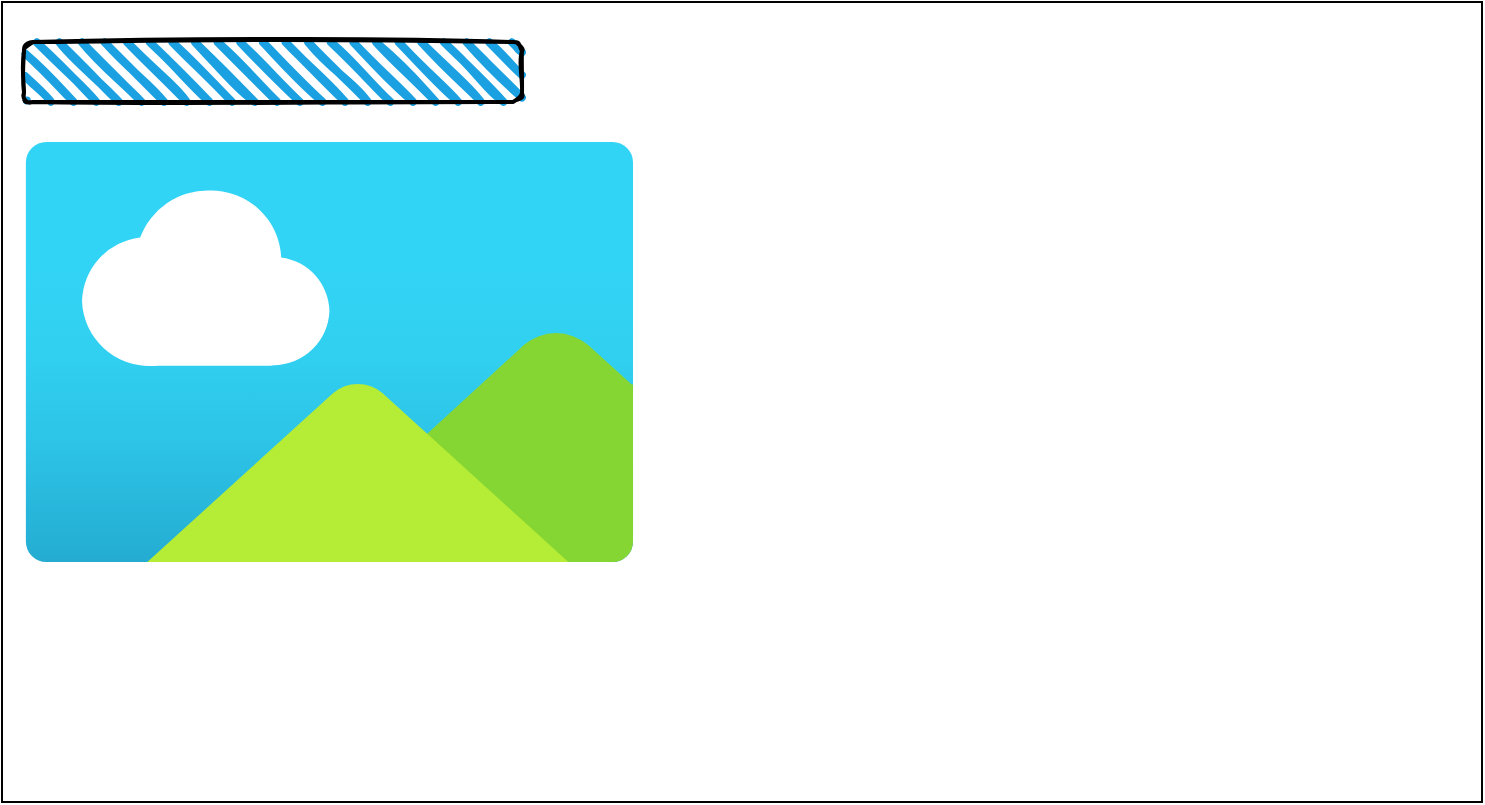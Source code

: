 <mxfile>
    <diagram id="pIaEtrtLPv3HG8r1JEND" name="Page-1">
        <mxGraphModel dx="760" dy="429" grid="1" gridSize="10" guides="1" tooltips="1" connect="1" arrows="1" fold="1" page="1" pageScale="1" pageWidth="850" pageHeight="1100" math="0" shadow="0">
            <root>
                <mxCell id="0"/>
                <mxCell id="1" parent="0"/>
                <mxCell id="6" value="" style="rounded=0;whiteSpace=wrap;html=1;" parent="1" vertex="1">
                    <mxGeometry x="30" y="20" width="740" height="400" as="geometry"/>
                </mxCell>
                <mxCell id="7" value="" style="rounded=1;whiteSpace=wrap;html=1;strokeWidth=2;fillWeight=4;hachureGap=8;hachureAngle=45;fillColor=#1ba1e2;sketch=1;" parent="1" vertex="1">
                    <mxGeometry x="41" y="40" width="249" height="30" as="geometry"/>
                </mxCell>
                <mxCell id="13" value="" style="aspect=fixed;html=1;points=[];align=center;image;fontSize=12;image=img/lib/azure2/general/Image.svg;fillColor=#BA6D07;" parent="1" vertex="1">
                    <mxGeometry x="41" y="90" width="305.45" height="210" as="geometry"/>
                </mxCell>
            </root>
        </mxGraphModel>
    </diagram>
    <diagram id="G2oJsogTn_ymCOI9L5I9" name="Page-2">
        <mxGraphModel dx="760" dy="429" grid="1" gridSize="10" guides="1" tooltips="1" connect="1" arrows="1" fold="1" page="1" pageScale="1" pageWidth="827" pageHeight="1169" math="0" shadow="0">
            <root>
                <mxCell id="9c-rv9oPT0CnzilGM7XC-0"/>
                <mxCell id="9c-rv9oPT0CnzilGM7XC-1" parent="9c-rv9oPT0CnzilGM7XC-0"/>
                <mxCell id="9c-rv9oPT0CnzilGM7XC-2" value="" style="rounded=0;whiteSpace=wrap;html=1;" parent="9c-rv9oPT0CnzilGM7XC-1" vertex="1">
                    <mxGeometry x="30" y="20" width="740" height="400" as="geometry"/>
                </mxCell>
                <mxCell id="9c-rv9oPT0CnzilGM7XC-3" value="" style="rounded=1;whiteSpace=wrap;html=1;strokeWidth=2;fillWeight=4;hachureGap=8;hachureAngle=45;fillColor=#1ba1e2;sketch=1;" parent="9c-rv9oPT0CnzilGM7XC-1" vertex="1">
                    <mxGeometry x="41" y="40" width="249" height="30" as="geometry"/>
                </mxCell>
                <mxCell id="9c-rv9oPT0CnzilGM7XC-9" value="" style="aspect=fixed;html=1;points=[];align=center;image;fontSize=12;image=img/lib/azure2/general/Image.svg;fillColor=#BA6D07;" parent="9c-rv9oPT0CnzilGM7XC-1" vertex="1">
                    <mxGeometry x="41" y="90" width="305.45" height="210" as="geometry"/>
                </mxCell>
                <mxCell id="9c-rv9oPT0CnzilGM7XC-10" value="" style="rounded=1;whiteSpace=wrap;html=1;strokeWidth=2;fillWeight=4;hachureGap=8;hachureAngle=45;fillColor=#1ba1e2;sketch=1;" parent="9c-rv9oPT0CnzilGM7XC-1" vertex="1">
                    <mxGeometry x="43" y="326" width="179" height="21" as="geometry"/>
                </mxCell>
            </root>
        </mxGraphModel>
    </diagram>
</mxfile>